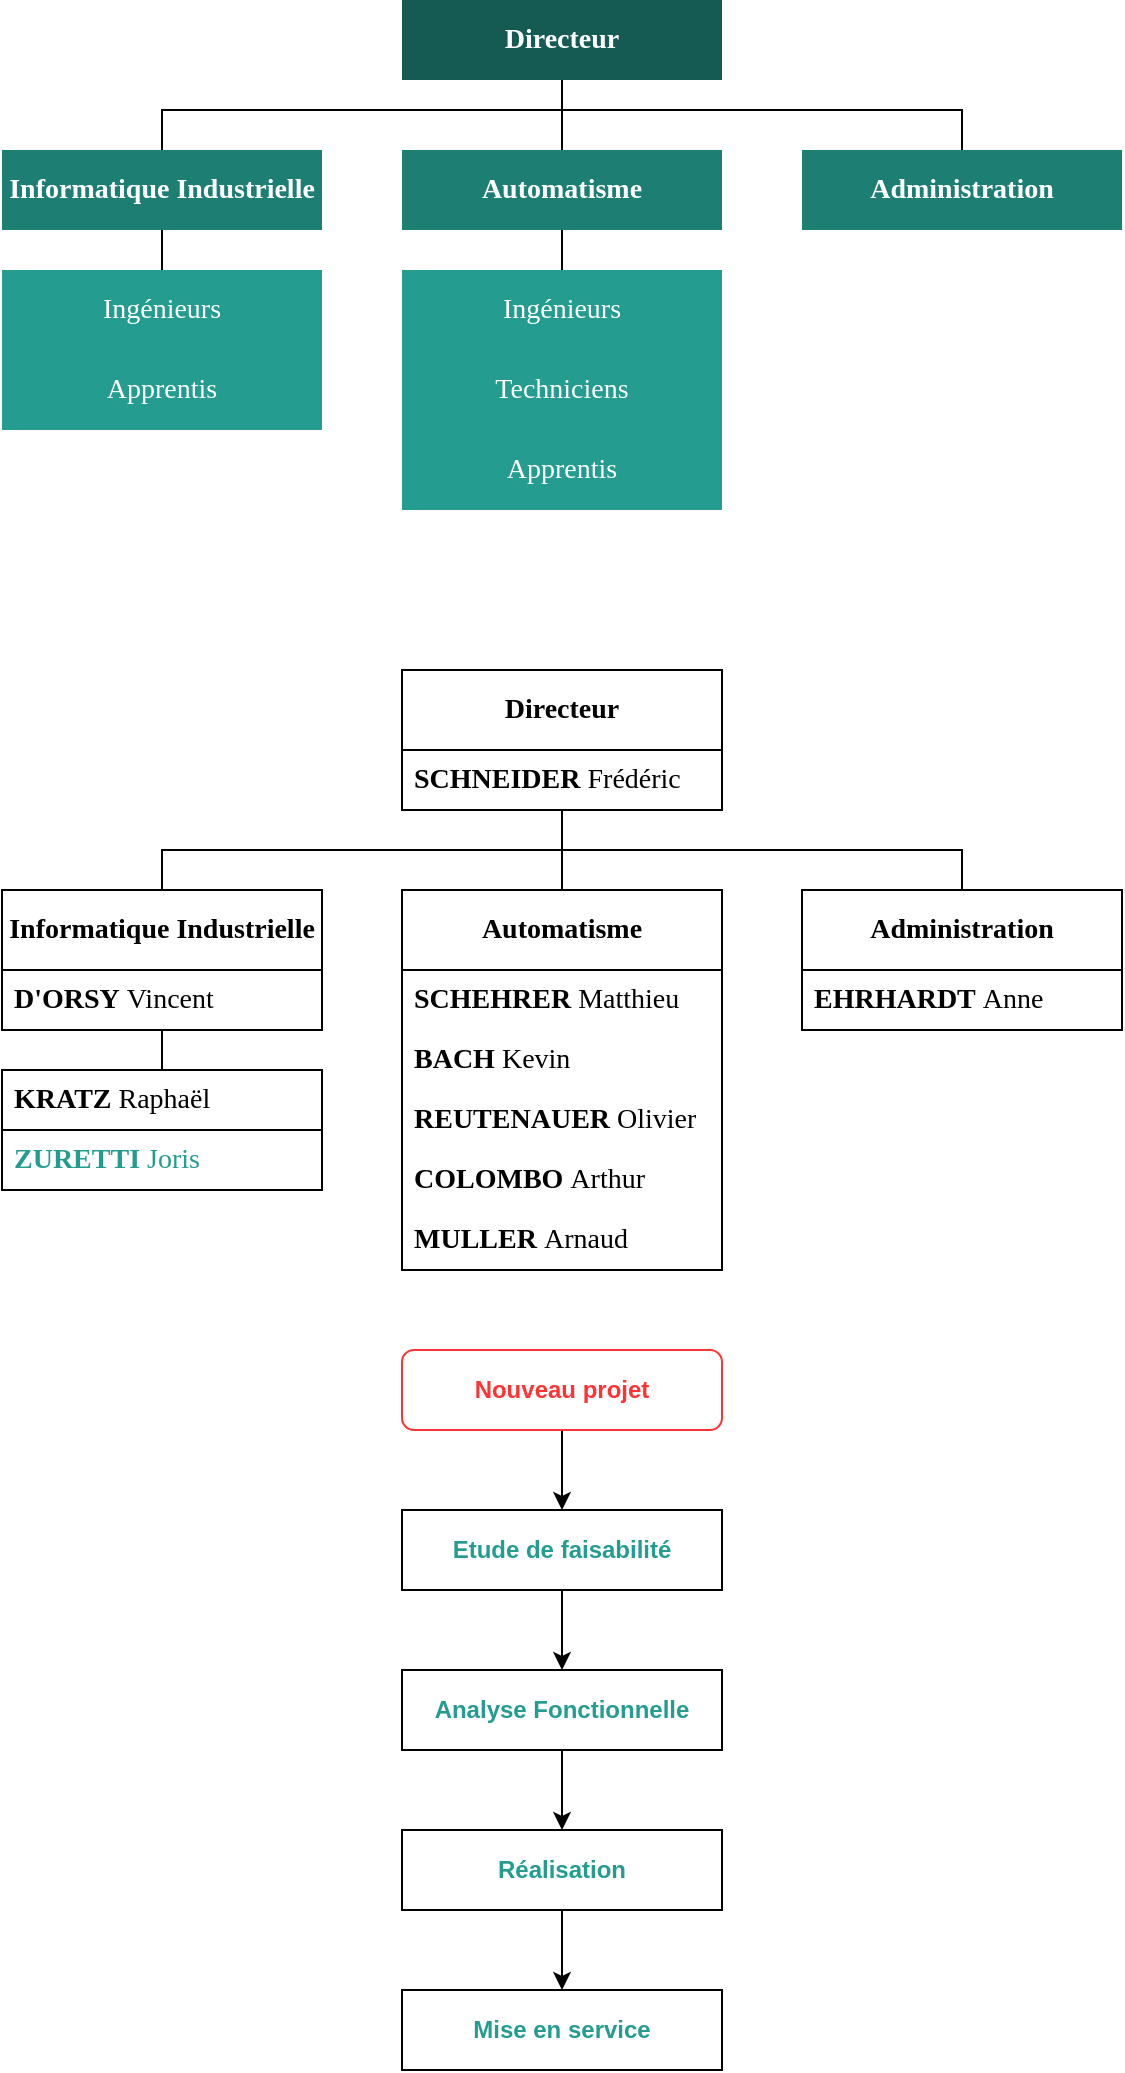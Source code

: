 <mxfile version="21.3.5" type="github">
  <diagram name="Page-1" id="CGbqjKaopWJT-BBq-ueE">
    <mxGraphModel dx="2607" dy="1285" grid="1" gridSize="10" guides="1" tooltips="1" connect="1" arrows="1" fold="1" page="1" pageScale="1" pageWidth="827" pageHeight="1169" math="0" shadow="0">
      <root>
        <mxCell id="0" />
        <mxCell id="1" parent="0" />
        <mxCell id="Ltk_r_5bmHG_-wPaFTfG-13" value="&lt;b style=&quot;border-color: var(--border-color); font-size: 14px;&quot;&gt;Automatisme&lt;/b&gt;" style="swimlane;fontStyle=0;childLayout=stackLayout;horizontal=1;startSize=40;horizontalStack=0;resizeParent=1;resizeParentMax=0;resizeLast=0;collapsible=1;marginBottom=0;whiteSpace=wrap;html=1;fontFamily=calibri;fontSize=14;" vertex="1" parent="1">
          <mxGeometry x="240" y="490" width="160" height="190" as="geometry">
            <mxRectangle x="250" y="510" width="120" height="30" as="alternateBounds" />
          </mxGeometry>
        </mxCell>
        <mxCell id="Ltk_r_5bmHG_-wPaFTfG-14" value="&lt;b style=&quot;border-color: var(--border-color); text-align: center; font-size: 14px;&quot;&gt;SCHEHRER&amp;nbsp;&lt;/b&gt;Matthieu" style="text;strokeColor=none;fillColor=none;align=left;verticalAlign=middle;spacingLeft=4;spacingRight=4;overflow=hidden;points=[[0,0.5],[1,0.5]];portConstraint=eastwest;rotatable=0;whiteSpace=wrap;html=1;fontFamily=calibri;fontSize=14;" vertex="1" parent="Ltk_r_5bmHG_-wPaFTfG-13">
          <mxGeometry y="40" width="160" height="30" as="geometry" />
        </mxCell>
        <mxCell id="Ltk_r_5bmHG_-wPaFTfG-15" value="&lt;b style=&quot;border-color: var(--border-color); text-align: center; font-size: 14px;&quot;&gt;BACH&amp;nbsp;&lt;/b&gt;Kevin" style="text;strokeColor=none;fillColor=none;align=left;verticalAlign=middle;spacingLeft=4;spacingRight=4;overflow=hidden;points=[[0,0.5],[1,0.5]];portConstraint=eastwest;rotatable=0;whiteSpace=wrap;html=1;fontFamily=calibri;fontSize=14;" vertex="1" parent="Ltk_r_5bmHG_-wPaFTfG-13">
          <mxGeometry y="70" width="160" height="30" as="geometry" />
        </mxCell>
        <mxCell id="Ltk_r_5bmHG_-wPaFTfG-16" value="&lt;b style=&quot;border-color: var(--border-color); text-align: center; font-size: 14px;&quot;&gt;REUTENAUER&amp;nbsp;&lt;/b&gt;Olivier" style="text;strokeColor=none;fillColor=none;align=left;verticalAlign=middle;spacingLeft=4;spacingRight=4;overflow=hidden;points=[[0,0.5],[1,0.5]];portConstraint=eastwest;rotatable=0;whiteSpace=wrap;html=1;fontFamily=calibri;fontSize=14;perimeterSpacing=0;" vertex="1" parent="Ltk_r_5bmHG_-wPaFTfG-13">
          <mxGeometry y="100" width="160" height="30" as="geometry" />
        </mxCell>
        <mxCell id="Ltk_r_5bmHG_-wPaFTfG-29" value="&lt;b style=&quot;border-color: var(--border-color); text-align: center; font-size: 14px;&quot;&gt;COLOMBO&amp;nbsp;&lt;/b&gt;Arthur" style="text;strokeColor=none;fillColor=none;align=left;verticalAlign=middle;spacingLeft=4;spacingRight=4;overflow=hidden;points=[[0,0.5],[1,0.5]];portConstraint=eastwest;rotatable=0;whiteSpace=wrap;html=1;fontFamily=calibri;fontSize=14;" vertex="1" parent="Ltk_r_5bmHG_-wPaFTfG-13">
          <mxGeometry y="130" width="160" height="30" as="geometry" />
        </mxCell>
        <mxCell id="Ltk_r_5bmHG_-wPaFTfG-28" value="&lt;b style=&quot;border-color: var(--border-color); text-align: center; font-size: 14px;&quot;&gt;MULLER&amp;nbsp;&lt;/b&gt;Arnaud" style="text;strokeColor=none;fillColor=none;align=left;verticalAlign=middle;spacingLeft=4;spacingRight=4;overflow=hidden;points=[[0,0.5],[1,0.5]];portConstraint=eastwest;rotatable=0;whiteSpace=wrap;html=1;fontFamily=calibri;fontSize=14;" vertex="1" parent="Ltk_r_5bmHG_-wPaFTfG-13">
          <mxGeometry y="160" width="160" height="30" as="geometry" />
        </mxCell>
        <mxCell id="Ltk_r_5bmHG_-wPaFTfG-71" style="edgeStyle=orthogonalEdgeStyle;rounded=0;orthogonalLoop=1;jettySize=auto;html=1;exitX=0.5;exitY=1;exitDx=0;exitDy=0;entryX=0.5;entryY=0;entryDx=0;entryDy=0;endArrow=none;endFill=0;fontFamily=calibri;fontSize=14;" edge="1" parent="1" source="Ltk_r_5bmHG_-wPaFTfG-17" target="Ltk_r_5bmHG_-wPaFTfG-69">
          <mxGeometry relative="1" as="geometry" />
        </mxCell>
        <mxCell id="Ltk_r_5bmHG_-wPaFTfG-17" value="&lt;b style=&quot;border-color: var(--border-color); font-size: 14px;&quot;&gt;Informatique Industrielle&lt;/b&gt;" style="swimlane;fontStyle=0;childLayout=stackLayout;horizontal=1;startSize=40;horizontalStack=0;resizeParent=1;resizeParentMax=0;resizeLast=0;collapsible=1;marginBottom=0;whiteSpace=wrap;html=1;fontFamily=calibri;fontSize=14;" vertex="1" parent="1">
          <mxGeometry x="40" y="490" width="160" height="70" as="geometry">
            <mxRectangle x="250" y="510" width="120" height="30" as="alternateBounds" />
          </mxGeometry>
        </mxCell>
        <mxCell id="Ltk_r_5bmHG_-wPaFTfG-18" value="&lt;b style=&quot;border-color: var(--border-color); text-align: center; font-size: 14px;&quot;&gt;D&#39;ORSY&amp;nbsp;&lt;/b&gt;Vincent" style="text;strokeColor=none;fillColor=none;align=left;verticalAlign=middle;spacingLeft=4;spacingRight=4;overflow=hidden;points=[[0,0.5],[1,0.5]];portConstraint=eastwest;rotatable=0;whiteSpace=wrap;html=1;fontFamily=calibri;fontSize=14;" vertex="1" parent="Ltk_r_5bmHG_-wPaFTfG-17">
          <mxGeometry y="40" width="160" height="30" as="geometry" />
        </mxCell>
        <mxCell id="Ltk_r_5bmHG_-wPaFTfG-21" value="&lt;b style=&quot;border-color: var(--border-color); font-size: 14px;&quot;&gt;Administration&lt;/b&gt;" style="swimlane;fontStyle=0;childLayout=stackLayout;horizontal=1;startSize=40;horizontalStack=0;resizeParent=1;resizeParentMax=0;resizeLast=0;collapsible=1;marginBottom=0;whiteSpace=wrap;html=1;fontFamily=calibri;fontSize=14;" vertex="1" parent="1">
          <mxGeometry x="440" y="490" width="160" height="70" as="geometry">
            <mxRectangle x="250" y="510" width="120" height="30" as="alternateBounds" />
          </mxGeometry>
        </mxCell>
        <mxCell id="Ltk_r_5bmHG_-wPaFTfG-22" value="&lt;b style=&quot;border-color: var(--border-color); text-align: center; font-size: 14px;&quot;&gt;EHRHARDT&amp;nbsp;&lt;/b&gt;Anne" style="text;strokeColor=none;fillColor=none;align=left;verticalAlign=middle;spacingLeft=4;spacingRight=4;overflow=hidden;points=[[0,0.5],[1,0.5]];portConstraint=eastwest;rotatable=0;whiteSpace=wrap;html=1;fontFamily=calibri;fontSize=14;" vertex="1" parent="Ltk_r_5bmHG_-wPaFTfG-21">
          <mxGeometry y="40" width="160" height="30" as="geometry" />
        </mxCell>
        <mxCell id="Ltk_r_5bmHG_-wPaFTfG-68" style="edgeStyle=orthogonalEdgeStyle;rounded=0;orthogonalLoop=1;jettySize=auto;html=1;exitX=0.5;exitY=1;exitDx=0;exitDy=0;entryX=0.5;entryY=0;entryDx=0;entryDy=0;endArrow=none;endFill=0;fontFamily=calibri;fontSize=14;" edge="1" parent="1" source="Ltk_r_5bmHG_-wPaFTfG-25" target="Ltk_r_5bmHG_-wPaFTfG-13">
          <mxGeometry relative="1" as="geometry" />
        </mxCell>
        <mxCell id="Ltk_r_5bmHG_-wPaFTfG-25" value="&lt;b style=&quot;border-color: var(--border-color); font-size: 14px;&quot;&gt;Directeur&lt;/b&gt;" style="swimlane;fontStyle=0;childLayout=stackLayout;horizontal=1;startSize=40;horizontalStack=0;resizeParent=1;resizeParentMax=0;resizeLast=0;collapsible=1;marginBottom=0;whiteSpace=wrap;html=1;fontFamily=calibri;fontSize=14;" vertex="1" parent="1">
          <mxGeometry x="240" y="380" width="160" height="70" as="geometry">
            <mxRectangle x="250" y="510" width="120" height="30" as="alternateBounds" />
          </mxGeometry>
        </mxCell>
        <mxCell id="Ltk_r_5bmHG_-wPaFTfG-26" value="&lt;b style=&quot;border-color: var(--border-color); text-align: center; font-size: 14px;&quot;&gt;SCHNEIDER&amp;nbsp;&lt;/b&gt;Frédéric" style="text;strokeColor=none;fillColor=none;align=left;verticalAlign=middle;spacingLeft=4;spacingRight=4;overflow=hidden;points=[[0,0.5],[1,0.5]];portConstraint=eastwest;rotatable=0;whiteSpace=wrap;html=1;fontFamily=calibri;fontSize=14;" vertex="1" parent="Ltk_r_5bmHG_-wPaFTfG-25">
          <mxGeometry y="40" width="160" height="30" as="geometry" />
        </mxCell>
        <mxCell id="Ltk_r_5bmHG_-wPaFTfG-45" value="&lt;span style=&quot;font-size: 14px;&quot;&gt;Directeur&lt;/span&gt;" style="rounded=0;whiteSpace=wrap;html=1;glass=0;shadow=0;fillColor=#155B54;strokeColor=none;fontColor=#FFFFFF;fontFamily=calibri;fontSize=14;fontStyle=1" vertex="1" parent="1">
          <mxGeometry x="240" y="45" width="160" height="40" as="geometry" />
        </mxCell>
        <mxCell id="Ltk_r_5bmHG_-wPaFTfG-56" value="" style="edgeStyle=orthogonalEdgeStyle;rounded=0;orthogonalLoop=1;jettySize=auto;html=1;endArrow=none;endFill=0;fontFamily=calibri;fontSize=14;fontStyle=0" edge="1" parent="1" source="Ltk_r_5bmHG_-wPaFTfG-46" target="Ltk_r_5bmHG_-wPaFTfG-55">
          <mxGeometry relative="1" as="geometry" />
        </mxCell>
        <mxCell id="Ltk_r_5bmHG_-wPaFTfG-46" value="&lt;span style=&quot;font-size: 14px;&quot;&gt;Automatisme&lt;/span&gt;" style="rounded=0;whiteSpace=wrap;html=1;fillColor=#1d7e74;fontColor=#FFFFFF;strokeColor=none;fontFamily=calibri;fontSize=14;fontStyle=1" vertex="1" parent="1">
          <mxGeometry x="240" y="120" width="160" height="40" as="geometry" />
        </mxCell>
        <mxCell id="Ltk_r_5bmHG_-wPaFTfG-54" value="" style="edgeStyle=orthogonalEdgeStyle;rounded=0;orthogonalLoop=1;jettySize=auto;html=1;endArrow=none;endFill=0;fontFamily=calibri;fontSize=14;fontStyle=0" edge="1" parent="1" source="Ltk_r_5bmHG_-wPaFTfG-47" target="Ltk_r_5bmHG_-wPaFTfG-53">
          <mxGeometry relative="1" as="geometry" />
        </mxCell>
        <mxCell id="Ltk_r_5bmHG_-wPaFTfG-47" value="&lt;span style=&quot;border-color: var(--border-color); font-size: 14px;&quot;&gt;Informatique Industrielle&lt;/span&gt;" style="rounded=0;whiteSpace=wrap;html=1;fillColor=#1D7E74;fontColor=#FFFFFF;strokeColor=none;fontFamily=calibri;fontSize=14;fontStyle=1" vertex="1" parent="1">
          <mxGeometry x="40" y="120" width="160" height="40" as="geometry" />
        </mxCell>
        <mxCell id="Ltk_r_5bmHG_-wPaFTfG-48" value="&lt;span style=&quot;border-color: var(--border-color); font-size: 14px;&quot;&gt;Administration&lt;/span&gt;" style="rounded=0;whiteSpace=wrap;html=1;fillColor=#1D7E74;fontColor=#FFFFFF;strokeColor=none;fontFamily=calibri;fontSize=14;fontStyle=1" vertex="1" parent="1">
          <mxGeometry x="440" y="120" width="160" height="40" as="geometry" />
        </mxCell>
        <mxCell id="Ltk_r_5bmHG_-wPaFTfG-53" value="&lt;span style=&quot;border-color: var(--border-color); font-size: 14px;&quot;&gt;Ingénieurs&lt;/span&gt;" style="rounded=0;whiteSpace=wrap;html=1;fillColor=#249c90;strokeColor=none;fontColor=#FFFFFF;fontFamily=calibri;fontSize=14;fontStyle=0" vertex="1" parent="1">
          <mxGeometry x="40" y="180" width="160" height="40" as="geometry" />
        </mxCell>
        <mxCell id="Ltk_r_5bmHG_-wPaFTfG-55" value="&lt;span style=&quot;font-size: 14px;&quot;&gt;Ingénieurs&lt;/span&gt;" style="rounded=0;whiteSpace=wrap;html=1;fillColor=#249C90;strokeColor=none;fontColor=#FFFFFF;fontFamily=calibri;fontSize=14;fontStyle=0" vertex="1" parent="1">
          <mxGeometry x="240" y="180" width="160" height="40" as="geometry" />
        </mxCell>
        <mxCell id="Ltk_r_5bmHG_-wPaFTfG-57" value="&lt;span style=&quot;font-size: 14px;&quot;&gt;Techniciens&lt;/span&gt;" style="rounded=0;whiteSpace=wrap;html=1;fillColor=#249C90;strokeColor=none;fontColor=#FFFFFF;fontFamily=calibri;fontSize=14;fontStyle=0" vertex="1" parent="1">
          <mxGeometry x="240" y="220" width="160" height="40" as="geometry" />
        </mxCell>
        <mxCell id="Ltk_r_5bmHG_-wPaFTfG-58" value="&lt;span style=&quot;font-size: 14px;&quot;&gt;Apprentis&lt;/span&gt;" style="rounded=0;whiteSpace=wrap;html=1;fontColor=#FFFFFF;fillColor=#249C90;strokeColor=none;fontFamily=calibri;fontSize=14;fontStyle=0" vertex="1" parent="1">
          <mxGeometry x="40" y="220" width="160" height="40" as="geometry" />
        </mxCell>
        <mxCell id="Ltk_r_5bmHG_-wPaFTfG-59" value="&lt;span style=&quot;font-size: 14px;&quot;&gt;Apprentis&lt;/span&gt;" style="rounded=0;whiteSpace=wrap;html=1;fillColor=#249C90;strokeColor=none;fontColor=#FFFFFF;fontFamily=calibri;fontSize=14;fontStyle=0" vertex="1" parent="1">
          <mxGeometry x="240" y="260" width="160" height="40" as="geometry" />
        </mxCell>
        <mxCell id="Ltk_r_5bmHG_-wPaFTfG-60" value="" style="endArrow=none;html=1;rounded=0;exitX=0.5;exitY=0;exitDx=0;exitDy=0;entryX=0.5;entryY=0;entryDx=0;entryDy=0;fontFamily=calibri;fontSize=14;fontStyle=0" edge="1" parent="1" source="Ltk_r_5bmHG_-wPaFTfG-47" target="Ltk_r_5bmHG_-wPaFTfG-48">
          <mxGeometry width="50" height="50" relative="1" as="geometry">
            <mxPoint x="120" y="100" as="sourcePoint" />
            <mxPoint x="520" y="100" as="targetPoint" />
            <Array as="points">
              <mxPoint x="120" y="100" />
              <mxPoint x="520" y="100" />
            </Array>
          </mxGeometry>
        </mxCell>
        <mxCell id="Ltk_r_5bmHG_-wPaFTfG-65" value="" style="endArrow=none;html=1;rounded=0;entryX=0.5;entryY=1;entryDx=0;entryDy=0;exitX=0.5;exitY=0;exitDx=0;exitDy=0;fontFamily=calibri;fontSize=14;fontStyle=0" edge="1" parent="1" source="Ltk_r_5bmHG_-wPaFTfG-46" target="Ltk_r_5bmHG_-wPaFTfG-45">
          <mxGeometry width="50" height="50" relative="1" as="geometry">
            <mxPoint x="300" y="120" as="sourcePoint" />
            <mxPoint x="350" y="70" as="targetPoint" />
          </mxGeometry>
        </mxCell>
        <mxCell id="Ltk_r_5bmHG_-wPaFTfG-66" value="" style="endArrow=none;html=1;rounded=0;exitX=0.5;exitY=0;exitDx=0;exitDy=0;entryX=0.5;entryY=0;entryDx=0;entryDy=0;fontFamily=calibri;fontSize=14;" edge="1" parent="1">
          <mxGeometry width="50" height="50" relative="1" as="geometry">
            <mxPoint x="120" y="490" as="sourcePoint" />
            <mxPoint x="520" y="490" as="targetPoint" />
            <Array as="points">
              <mxPoint x="120" y="470" />
              <mxPoint x="520" y="470" />
            </Array>
          </mxGeometry>
        </mxCell>
        <mxCell id="Ltk_r_5bmHG_-wPaFTfG-69" value="" style="rounded=0;whiteSpace=wrap;html=1;fontFamily=calibri;fontSize=14;" vertex="1" parent="1">
          <mxGeometry x="40" y="580" width="160" height="30" as="geometry" />
        </mxCell>
        <mxCell id="Ltk_r_5bmHG_-wPaFTfG-72" value="&lt;div style=&quot;text-align: center; font-size: 14px;&quot;&gt;&lt;span style=&quot;background-color: initial; font-size: 14px;&quot;&gt;&lt;b style=&quot;font-size: 14px;&quot;&gt;KRATZ&amp;nbsp;&lt;/b&gt;Raphaël&lt;/span&gt;&lt;/div&gt;" style="text;strokeColor=none;fillColor=none;align=left;verticalAlign=middle;spacingLeft=4;spacingRight=4;overflow=hidden;points=[[0,0.5],[1,0.5]];portConstraint=eastwest;rotatable=0;whiteSpace=wrap;html=1;fontFamily=calibri;fontSize=14;" vertex="1" parent="1">
          <mxGeometry x="40" y="580" width="160" height="30" as="geometry" />
        </mxCell>
        <mxCell id="Ltk_r_5bmHG_-wPaFTfG-74" value="" style="rounded=0;whiteSpace=wrap;html=1;fontFamily=calibri;fontSize=14;" vertex="1" parent="1">
          <mxGeometry x="40" y="610" width="160" height="30" as="geometry" />
        </mxCell>
        <mxCell id="Ltk_r_5bmHG_-wPaFTfG-76" value="&lt;div style=&quot;text-align: center; font-size: 14px;&quot;&gt;&lt;span style=&quot;background-color: initial; font-size: 14px;&quot;&gt;&lt;font color=&quot;#249c90&quot;&gt;&lt;b style=&quot;font-size: 14px;&quot;&gt;ZURETTI &lt;/b&gt;Joris&lt;/font&gt;&lt;/span&gt;&lt;/div&gt;" style="text;strokeColor=none;fillColor=none;align=left;verticalAlign=middle;spacingLeft=4;spacingRight=4;overflow=hidden;points=[[0,0.5],[1,0.5]];portConstraint=eastwest;rotatable=0;whiteSpace=wrap;html=1;fontFamily=calibri;fontSize=14;" vertex="1" parent="1">
          <mxGeometry x="40" y="610" width="160" height="30" as="geometry" />
        </mxCell>
        <mxCell id="Ltk_r_5bmHG_-wPaFTfG-87" style="edgeStyle=orthogonalEdgeStyle;rounded=0;orthogonalLoop=1;jettySize=auto;html=1;exitX=0.5;exitY=1;exitDx=0;exitDy=0;entryX=0.5;entryY=0;entryDx=0;entryDy=0;" edge="1" parent="1" source="Ltk_r_5bmHG_-wPaFTfG-78" target="Ltk_r_5bmHG_-wPaFTfG-79">
          <mxGeometry relative="1" as="geometry" />
        </mxCell>
        <mxCell id="Ltk_r_5bmHG_-wPaFTfG-78" value="Etude de faisabilité" style="rounded=0;whiteSpace=wrap;html=1;fontStyle=1;fontColor=#249C90;" vertex="1" parent="1">
          <mxGeometry x="240" y="800" width="160" height="40" as="geometry" />
        </mxCell>
        <mxCell id="Ltk_r_5bmHG_-wPaFTfG-88" style="edgeStyle=orthogonalEdgeStyle;rounded=0;orthogonalLoop=1;jettySize=auto;html=1;exitX=0.5;exitY=1;exitDx=0;exitDy=0;entryX=0.5;entryY=0;entryDx=0;entryDy=0;" edge="1" parent="1" source="Ltk_r_5bmHG_-wPaFTfG-79" target="Ltk_r_5bmHG_-wPaFTfG-80">
          <mxGeometry relative="1" as="geometry" />
        </mxCell>
        <mxCell id="Ltk_r_5bmHG_-wPaFTfG-79" value="Analyse Fonctionnelle" style="rounded=0;whiteSpace=wrap;html=1;fontStyle=1;fontColor=#249C90;" vertex="1" parent="1">
          <mxGeometry x="240" y="880" width="160" height="40" as="geometry" />
        </mxCell>
        <mxCell id="Ltk_r_5bmHG_-wPaFTfG-89" style="edgeStyle=orthogonalEdgeStyle;rounded=0;orthogonalLoop=1;jettySize=auto;html=1;exitX=0.5;exitY=1;exitDx=0;exitDy=0;entryX=0.5;entryY=0;entryDx=0;entryDy=0;" edge="1" parent="1" source="Ltk_r_5bmHG_-wPaFTfG-80" target="Ltk_r_5bmHG_-wPaFTfG-81">
          <mxGeometry relative="1" as="geometry" />
        </mxCell>
        <mxCell id="Ltk_r_5bmHG_-wPaFTfG-80" value="Réalisation" style="rounded=0;whiteSpace=wrap;html=1;fontStyle=1;fontColor=#249C90;" vertex="1" parent="1">
          <mxGeometry x="240" y="960" width="160" height="40" as="geometry" />
        </mxCell>
        <mxCell id="Ltk_r_5bmHG_-wPaFTfG-81" value="Mise en service" style="rounded=0;whiteSpace=wrap;html=1;fontStyle=1;fontColor=#249C90;" vertex="1" parent="1">
          <mxGeometry x="240" y="1040" width="160" height="40" as="geometry" />
        </mxCell>
        <mxCell id="Ltk_r_5bmHG_-wPaFTfG-86" style="edgeStyle=orthogonalEdgeStyle;rounded=0;orthogonalLoop=1;jettySize=auto;html=1;exitX=0.5;exitY=1;exitDx=0;exitDy=0;entryX=0.5;entryY=0;entryDx=0;entryDy=0;" edge="1" parent="1" source="Ltk_r_5bmHG_-wPaFTfG-85" target="Ltk_r_5bmHG_-wPaFTfG-78">
          <mxGeometry relative="1" as="geometry" />
        </mxCell>
        <mxCell id="Ltk_r_5bmHG_-wPaFTfG-85" value="&lt;b&gt;&lt;font color=&quot;#ff3333&quot;&gt;Nouveau projet&lt;/font&gt;&lt;/b&gt;" style="rounded=1;whiteSpace=wrap;html=1;fillColor=none;strokeColor=#FF3333;" vertex="1" parent="1">
          <mxGeometry x="240" y="720" width="160" height="40" as="geometry" />
        </mxCell>
      </root>
    </mxGraphModel>
  </diagram>
</mxfile>
